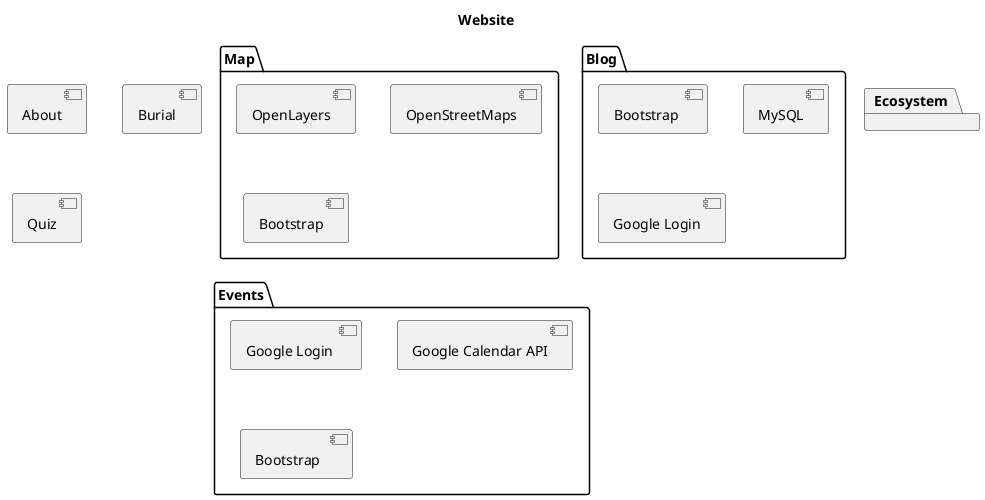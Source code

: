 @startuml

title Website

package "Map" {
  [OpenLayers]
  [OpenStreetMaps]
  [Bootstrap]
}

[About]

package "Ecosystem" {
}

[Burial]

[Quiz]

package "Blog" {
  [Bootstrap ]
  [MySQL]
  [Google Login]
}


package "Events" {
  [Google Login ]
  [Google Calendar API]
  [Bootstrap  ]
}

@enduml
